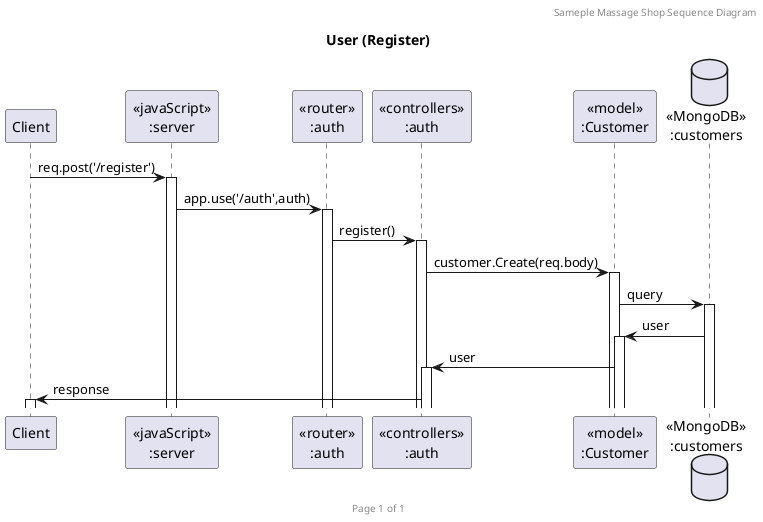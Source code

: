 @startuml User (POST)

header Sameple Massage Shop Sequence Diagram
footer Page %page% of %lastpage%
title "User (Register)"

participant "Client" as client
participant "<<javaScript>>\n:server" as server
participant "<<router>>\n:auth" as router
participant "<<controllers>>\n:auth" as controller
participant "<<model>>\n:Customer" as model
database "<<MongoDB>>\n:customers" as shopdb

client->server ++:req.post('/register')
server->router ++:app.use('/auth',auth)
router -> controller ++:register()
controller -> model ++: customer.Create(req.body)
model->shopdb ++: query
shopdb-> model ++: user
model-> controller ++: user
controller -> client ++: response



@enduml
